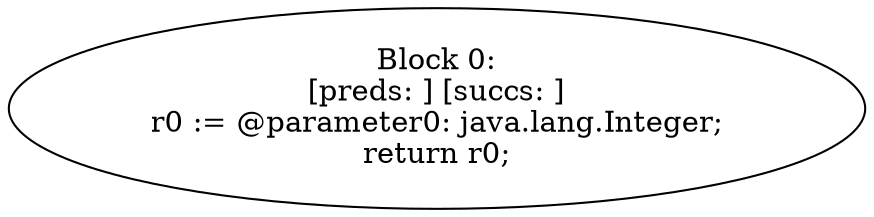 digraph "unitGraph" {
    "Block 0:
[preds: ] [succs: ]
r0 := @parameter0: java.lang.Integer;
return r0;
"
}
